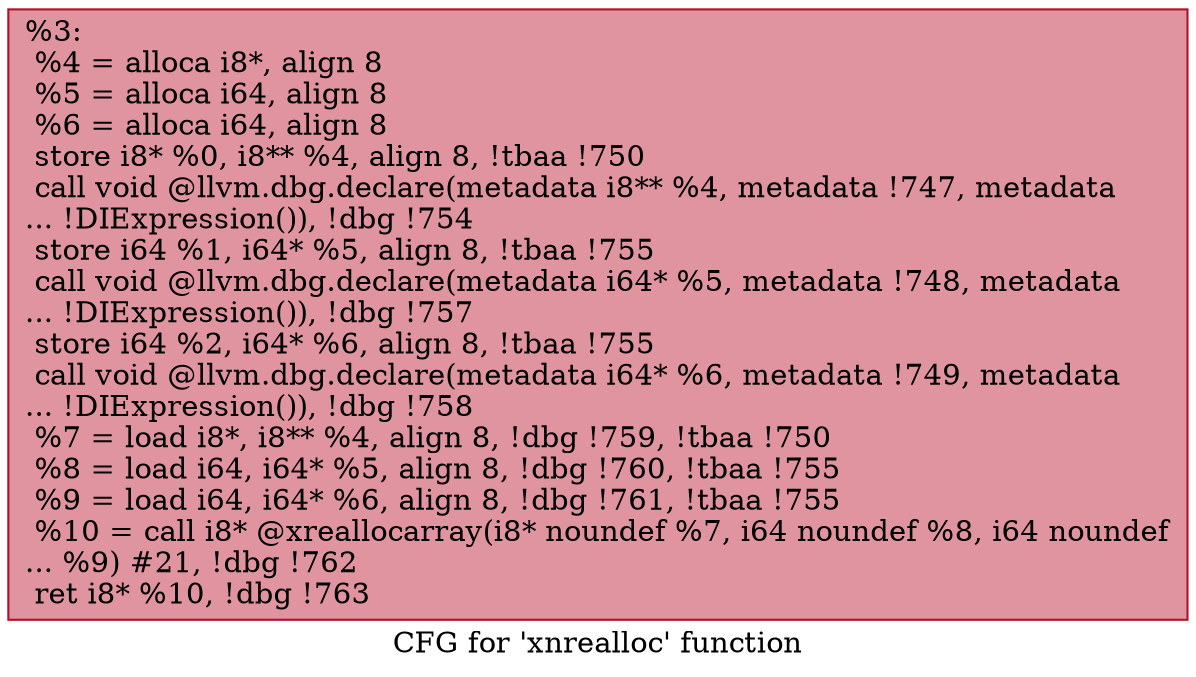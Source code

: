 digraph "CFG for 'xnrealloc' function" {
	label="CFG for 'xnrealloc' function";

	Node0xa2a290 [shape=record,color="#b70d28ff", style=filled, fillcolor="#b70d2870",label="{%3:\l  %4 = alloca i8*, align 8\l  %5 = alloca i64, align 8\l  %6 = alloca i64, align 8\l  store i8* %0, i8** %4, align 8, !tbaa !750\l  call void @llvm.dbg.declare(metadata i8** %4, metadata !747, metadata\l... !DIExpression()), !dbg !754\l  store i64 %1, i64* %5, align 8, !tbaa !755\l  call void @llvm.dbg.declare(metadata i64* %5, metadata !748, metadata\l... !DIExpression()), !dbg !757\l  store i64 %2, i64* %6, align 8, !tbaa !755\l  call void @llvm.dbg.declare(metadata i64* %6, metadata !749, metadata\l... !DIExpression()), !dbg !758\l  %7 = load i8*, i8** %4, align 8, !dbg !759, !tbaa !750\l  %8 = load i64, i64* %5, align 8, !dbg !760, !tbaa !755\l  %9 = load i64, i64* %6, align 8, !dbg !761, !tbaa !755\l  %10 = call i8* @xreallocarray(i8* noundef %7, i64 noundef %8, i64 noundef\l... %9) #21, !dbg !762\l  ret i8* %10, !dbg !763\l}"];
}
